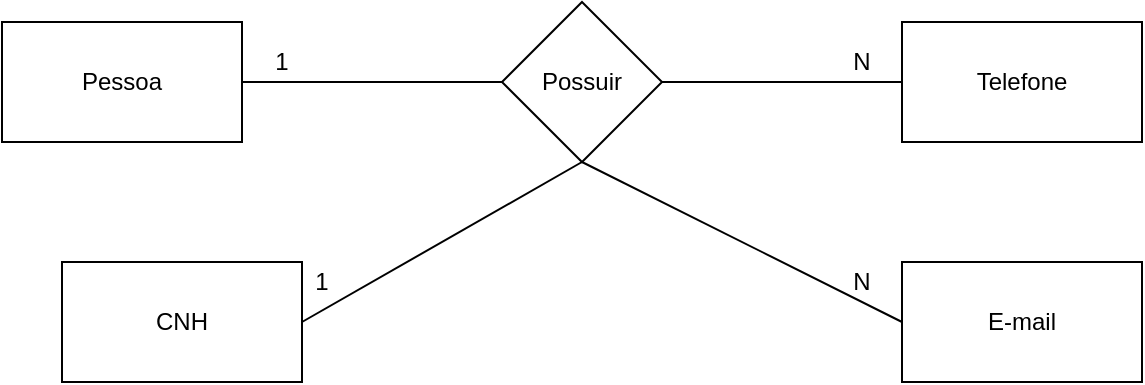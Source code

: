 <mxfile version="14.4.2" type="device"><diagram id="vnlCB5IUFS7KibuZLu1g" name="Page-1"><mxGraphModel dx="1422" dy="794" grid="1" gridSize="10" guides="1" tooltips="1" connect="1" arrows="1" fold="1" page="1" pageScale="1" pageWidth="827" pageHeight="1169" math="0" shadow="0"><root><mxCell id="0"/><mxCell id="1" parent="0"/><mxCell id="d5bAeM3xwLGr-4e6CqNT-1" value="Pessoa" style="rounded=0;whiteSpace=wrap;html=1;" vertex="1" parent="1"><mxGeometry x="80" y="300" width="120" height="60" as="geometry"/></mxCell><mxCell id="d5bAeM3xwLGr-4e6CqNT-2" value="Telefone" style="rounded=0;whiteSpace=wrap;html=1;" vertex="1" parent="1"><mxGeometry x="530" y="300" width="120" height="60" as="geometry"/></mxCell><mxCell id="d5bAeM3xwLGr-4e6CqNT-3" value="Possuir" style="rhombus;whiteSpace=wrap;html=1;" vertex="1" parent="1"><mxGeometry x="330" y="290" width="80" height="80" as="geometry"/></mxCell><mxCell id="d5bAeM3xwLGr-4e6CqNT-4" value="E-mail" style="rounded=0;whiteSpace=wrap;html=1;" vertex="1" parent="1"><mxGeometry x="530" y="420" width="120" height="60" as="geometry"/></mxCell><mxCell id="d5bAeM3xwLGr-4e6CqNT-5" value="CNH" style="rounded=0;whiteSpace=wrap;html=1;" vertex="1" parent="1"><mxGeometry x="110" y="420" width="120" height="60" as="geometry"/></mxCell><mxCell id="d5bAeM3xwLGr-4e6CqNT-9" value="" style="endArrow=none;html=1;entryX=0;entryY=0.5;entryDx=0;entryDy=0;" edge="1" parent="1" target="d5bAeM3xwLGr-4e6CqNT-3"><mxGeometry width="50" height="50" relative="1" as="geometry"><mxPoint x="200" y="330" as="sourcePoint"/><mxPoint x="250" y="290" as="targetPoint"/></mxGeometry></mxCell><mxCell id="d5bAeM3xwLGr-4e6CqNT-10" value="" style="endArrow=none;html=1;entryX=0;entryY=0.5;entryDx=0;entryDy=0;" edge="1" parent="1" target="d5bAeM3xwLGr-4e6CqNT-3"><mxGeometry width="50" height="50" relative="1" as="geometry"><mxPoint x="200" y="330" as="sourcePoint"/><mxPoint x="330" y="330" as="targetPoint"/><Array as="points"><mxPoint x="300" y="330"/></Array></mxGeometry></mxCell><mxCell id="d5bAeM3xwLGr-4e6CqNT-11" value="" style="endArrow=none;html=1;entryX=0;entryY=0.5;entryDx=0;entryDy=0;" edge="1" parent="1" target="d5bAeM3xwLGr-4e6CqNT-3"><mxGeometry width="50" height="50" relative="1" as="geometry"><mxPoint x="200" y="330" as="sourcePoint"/><mxPoint x="330" y="330" as="targetPoint"/><Array as="points"><mxPoint x="300" y="330"/></Array></mxGeometry></mxCell><mxCell id="d5bAeM3xwLGr-4e6CqNT-12" value="" style="endArrow=none;html=1;entryX=0;entryY=0.5;entryDx=0;entryDy=0;" edge="1" parent="1" target="d5bAeM3xwLGr-4e6CqNT-3"><mxGeometry width="50" height="50" relative="1" as="geometry"><mxPoint x="200" y="330" as="sourcePoint"/><mxPoint x="330" y="330" as="targetPoint"/><Array as="points"><mxPoint x="260" y="330"/><mxPoint x="300" y="330"/></Array></mxGeometry></mxCell><mxCell id="d5bAeM3xwLGr-4e6CqNT-13" value="" style="endArrow=none;html=1;entryX=0;entryY=0.5;entryDx=0;entryDy=0;" edge="1" parent="1" target="d5bAeM3xwLGr-4e6CqNT-2"><mxGeometry width="50" height="50" relative="1" as="geometry"><mxPoint x="410" y="330" as="sourcePoint"/><mxPoint x="460" y="280" as="targetPoint"/></mxGeometry></mxCell><mxCell id="d5bAeM3xwLGr-4e6CqNT-15" value="" style="endArrow=none;html=1;exitX=0;exitY=0.5;exitDx=0;exitDy=0;" edge="1" parent="1" source="d5bAeM3xwLGr-4e6CqNT-4"><mxGeometry width="50" height="50" relative="1" as="geometry"><mxPoint x="320" y="420" as="sourcePoint"/><mxPoint x="370" y="370" as="targetPoint"/></mxGeometry></mxCell><mxCell id="d5bAeM3xwLGr-4e6CqNT-16" value="" style="endArrow=none;html=1;exitX=1;exitY=0.5;exitDx=0;exitDy=0;" edge="1" parent="1" source="d5bAeM3xwLGr-4e6CqNT-5"><mxGeometry width="50" height="50" relative="1" as="geometry"><mxPoint x="260" y="480" as="sourcePoint"/><mxPoint x="370" y="370" as="targetPoint"/></mxGeometry></mxCell><mxCell id="d5bAeM3xwLGr-4e6CqNT-17" value="1" style="text;html=1;strokeColor=none;fillColor=none;align=center;verticalAlign=middle;whiteSpace=wrap;rounded=0;" vertex="1" parent="1"><mxGeometry x="200" y="310" width="40" height="20" as="geometry"/></mxCell><mxCell id="d5bAeM3xwLGr-4e6CqNT-18" value="N" style="text;html=1;strokeColor=none;fillColor=none;align=center;verticalAlign=middle;whiteSpace=wrap;rounded=0;" vertex="1" parent="1"><mxGeometry x="490" y="310" width="40" height="20" as="geometry"/></mxCell><mxCell id="d5bAeM3xwLGr-4e6CqNT-19" value="N" style="text;html=1;strokeColor=none;fillColor=none;align=center;verticalAlign=middle;whiteSpace=wrap;rounded=0;" vertex="1" parent="1"><mxGeometry x="490" y="420" width="40" height="20" as="geometry"/></mxCell><mxCell id="d5bAeM3xwLGr-4e6CqNT-20" value="1" style="text;html=1;strokeColor=none;fillColor=none;align=center;verticalAlign=middle;whiteSpace=wrap;rounded=0;" vertex="1" parent="1"><mxGeometry x="230" y="420" width="20" height="20" as="geometry"/></mxCell></root></mxGraphModel></diagram></mxfile>